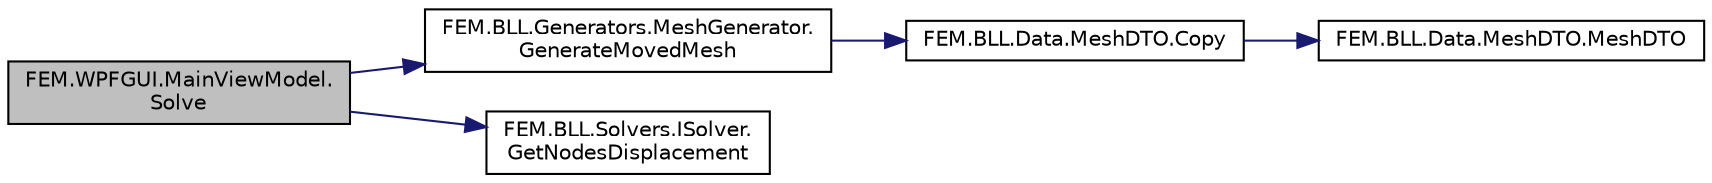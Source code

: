 digraph "FEM.WPFGUI.MainViewModel.Solve"
{
 // LATEX_PDF_SIZE
  edge [fontname="Helvetica",fontsize="10",labelfontname="Helvetica",labelfontsize="10"];
  node [fontname="Helvetica",fontsize="10",shape=record];
  rankdir="LR";
  Node1 [label="FEM.WPFGUI.MainViewModel.\lSolve",height=0.2,width=0.4,color="black", fillcolor="grey75", style="filled", fontcolor="black",tooltip=" "];
  Node1 -> Node2 [color="midnightblue",fontsize="10",style="solid",fontname="Helvetica"];
  Node2 [label="FEM.BLL.Generators.MeshGenerator.\lGenerateMovedMesh",height=0.2,width=0.4,color="black", fillcolor="white", style="filled",URL="$class_f_e_m_1_1_b_l_l_1_1_generators_1_1_mesh_generator.html#ac849bfebcb4047be579acce28519f768",tooltip="Получает копию текущей сетки, в которой узлы перемещены"];
  Node2 -> Node3 [color="midnightblue",fontsize="10",style="solid",fontname="Helvetica"];
  Node3 [label="FEM.BLL.Data.MeshDTO.Copy",height=0.2,width=0.4,color="black", fillcolor="white", style="filled",URL="$class_f_e_m_1_1_b_l_l_1_1_data_1_1_mesh_d_t_o.html#a6f8aaa848f17576bb1c21c68464f5431",tooltip="Создаёт копию сетки"];
  Node3 -> Node4 [color="midnightblue",fontsize="10",style="solid",fontname="Helvetica"];
  Node4 [label="FEM.BLL.Data.MeshDTO.MeshDTO",height=0.2,width=0.4,color="black", fillcolor="white", style="filled",URL="$class_f_e_m_1_1_b_l_l_1_1_data_1_1_mesh_d_t_o.html#a2c194e87d73e594b96f4a68f32111d0a",tooltip="Создание конечно-элементной сетки"];
  Node1 -> Node5 [color="midnightblue",fontsize="10",style="solid",fontname="Helvetica"];
  Node5 [label="FEM.BLL.Solvers.ISolver.\lGetNodesDisplacement",height=0.2,width=0.4,color="black", fillcolor="white", style="filled",URL="$interface_f_e_m_1_1_b_l_l_1_1_solvers_1_1_i_solver.html#a62f6c8993d89809a7d8c2d662b68e230",tooltip="Метод, вычисляющий узловые перемещения сетки"];
}
